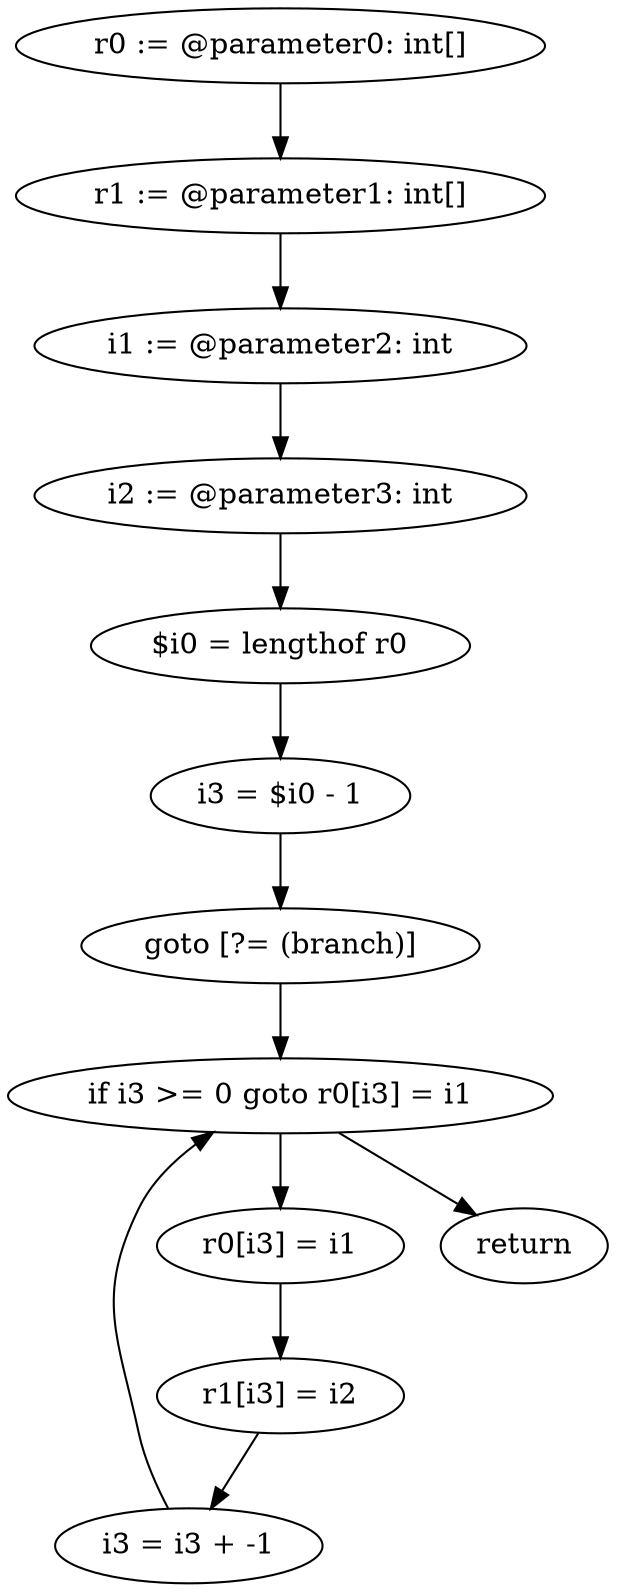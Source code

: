 digraph "unitGraph" {
    "r0 := @parameter0: int[]"
    "r1 := @parameter1: int[]"
    "i1 := @parameter2: int"
    "i2 := @parameter3: int"
    "$i0 = lengthof r0"
    "i3 = $i0 - 1"
    "goto [?= (branch)]"
    "r0[i3] = i1"
    "r1[i3] = i2"
    "i3 = i3 + -1"
    "if i3 >= 0 goto r0[i3] = i1"
    "return"
    "r0 := @parameter0: int[]"->"r1 := @parameter1: int[]";
    "r1 := @parameter1: int[]"->"i1 := @parameter2: int";
    "i1 := @parameter2: int"->"i2 := @parameter3: int";
    "i2 := @parameter3: int"->"$i0 = lengthof r0";
    "$i0 = lengthof r0"->"i3 = $i0 - 1";
    "i3 = $i0 - 1"->"goto [?= (branch)]";
    "goto [?= (branch)]"->"if i3 >= 0 goto r0[i3] = i1";
    "r0[i3] = i1"->"r1[i3] = i2";
    "r1[i3] = i2"->"i3 = i3 + -1";
    "i3 = i3 + -1"->"if i3 >= 0 goto r0[i3] = i1";
    "if i3 >= 0 goto r0[i3] = i1"->"return";
    "if i3 >= 0 goto r0[i3] = i1"->"r0[i3] = i1";
}
